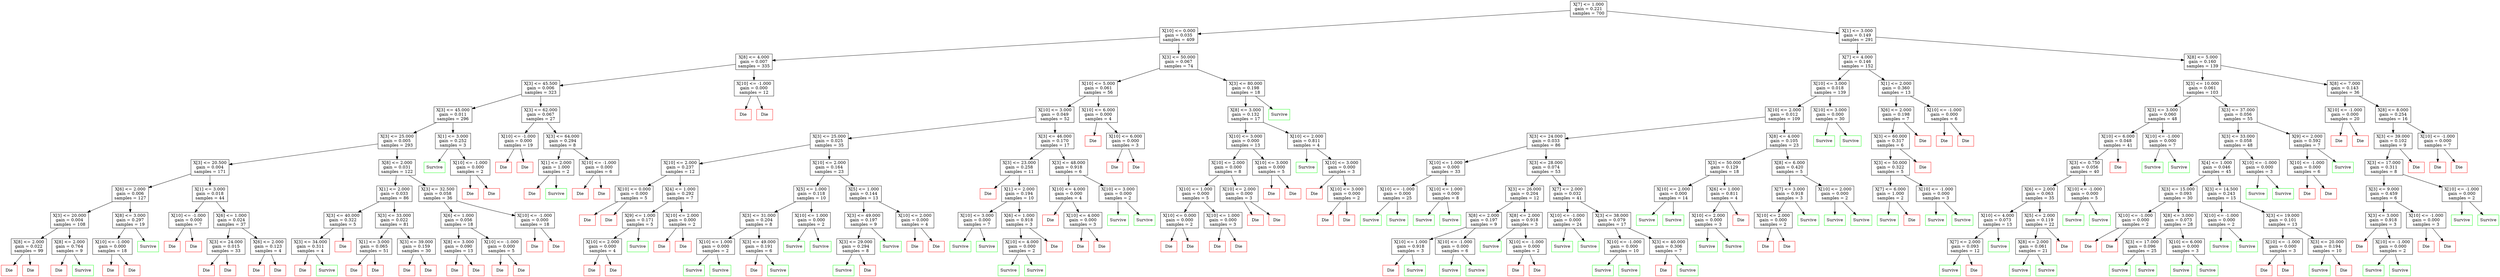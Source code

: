 digraph Tree {
node [shape=box] ;
1495046624.3190274 [label="X[7] <= 1.000\ngain = 0.221\nsamples = 700"] ;
1495046624.3191483 [label="X[10] <= 0.000\ngain = 0.035\nsamples = 409"] ;
1495046624.3190274 -> 1495046624.3191483 ;
1495046624.3192356 [label="X[8] <= 4.000\ngain = 0.007\nsamples = 335"] ;
1495046624.3191483 -> 1495046624.3192356 ;
1495046624.3193173 [label="X[3] <= 45.500\ngain = 0.006\nsamples = 323"] ;
1495046624.3192356 -> 1495046624.3193173 ;
1495046624.3193963 [label="X[3] <= 45.000\ngain = 0.011\nsamples = 296"] ;
1495046624.3193173 -> 1495046624.3193963 ;
1495046624.319476 [label="X[3] <= 25.000\ngain = 0.005\nsamples = 293"] ;
1495046624.3193963 -> 1495046624.319476 ;
1495046624.3195505 [label="X[3] <= 20.500\ngain = 0.004\nsamples = 171"] ;
1495046624.319476 -> 1495046624.3195505 ;
1495046624.3196285 [label="X[6] <= 2.000\ngain = 0.006\nsamples = 127"] ;
1495046624.3195505 -> 1495046624.3196285 ;
1495046624.3197067 [label="X[3] <= 20.000\ngain = 0.004\nsamples = 108"] ;
1495046624.3196285 -> 1495046624.3197067 ;
1495046624.3197832 [label="X[8] <= 2.000\ngain = 0.022\nsamples = 99"] ;
1495046624.3197067 -> 1495046624.3197832 ;
1495046624.3198612 [label = "Die", color = red] ;
1495046624.3197832 -> 1495046624.3198612 ;
1495046624.3199253 [label = "Die", color = red] ;
1495046624.3197832 -> 1495046624.3199253 ;
1495046624.3199859 [label="X[8] <= 2.000\ngain = 0.764\nsamples = 9"] ;
1495046624.3197067 -> 1495046624.3199859 ;
1495046624.3200614 [label = "Die", color = red] ;
1495046624.3199859 -> 1495046624.3200614 ;
1495046624.320119 [label = "Survive", color = green] ;
1495046624.3199859 -> 1495046624.320119 ;
1495046624.3201869 [label="X[8] <= 3.000\ngain = 0.297\nsamples = 19"] ;
1495046624.3196285 -> 1495046624.3201869 ;
1495046624.320264 [label="X[10] <= -1.000\ngain = 0.000\nsamples = 18"] ;
1495046624.3201869 -> 1495046624.320264 ;
1495046624.3203397 [label = "Die", color = red] ;
1495046624.320264 -> 1495046624.3203397 ;
1495046624.320396 [label = "Die", color = red] ;
1495046624.320264 -> 1495046624.320396 ;
1495046624.320454 [label = "Survive", color = green] ;
1495046624.3201869 -> 1495046624.320454 ;
1495046624.3205295 [label="X[1] <= 3.000\ngain = 0.018\nsamples = 44"] ;
1495046624.3195505 -> 1495046624.3205295 ;
1495046624.32061 [label="X[10] <= -1.000\ngain = 0.000\nsamples = 7"] ;
1495046624.3205295 -> 1495046624.32061 ;
1495046624.3207157 [label = "Die", color = red] ;
1495046624.32061 -> 1495046624.3207157 ;
1495046624.3207781 [label = "Die", color = red] ;
1495046624.32061 -> 1495046624.3207781 ;
1495046624.3208387 [label="X[6] <= 1.000\ngain = 0.024\nsamples = 37"] ;
1495046624.3205295 -> 1495046624.3208387 ;
1495046624.3209152 [label="X[3] <= 24.000\ngain = 0.015\nsamples = 33"] ;
1495046624.3208387 -> 1495046624.3209152 ;
1495046624.32099 [label = "Die", color = red] ;
1495046624.3209152 -> 1495046624.32099 ;
1495046624.321046 [label = "Die", color = red] ;
1495046624.3209152 -> 1495046624.321046 ;
1495046624.3211026 [label="X[6] <= 2.000\ngain = 0.123\nsamples = 4"] ;
1495046624.3208387 -> 1495046624.3211026 ;
1495046624.321178 [label = "Die", color = red] ;
1495046624.3211026 -> 1495046624.321178 ;
1495046624.3212342 [label = "Die", color = red] ;
1495046624.3211026 -> 1495046624.3212342 ;
1495046624.3213174 [label="X[8] <= 2.000\ngain = 0.031\nsamples = 122"] ;
1495046624.319476 -> 1495046624.3213174 ;
1495046624.321398 [label="X[1] <= 2.000\ngain = 0.033\nsamples = 86"] ;
1495046624.3213174 -> 1495046624.321398 ;
1495046624.3214755 [label="X[3] <= 40.000\ngain = 0.322\nsamples = 5"] ;
1495046624.321398 -> 1495046624.3214755 ;
1495046624.3215482 [label="X[3] <= 34.000\ngain = 0.311\nsamples = 4"] ;
1495046624.3214755 -> 1495046624.3215482 ;
1495046624.3216195 [label = "Die", color = red] ;
1495046624.3215482 -> 1495046624.3216195 ;
1495046624.3216746 [label = "Survive", color = green] ;
1495046624.3215482 -> 1495046624.3216746 ;
1495046624.321733 [label = "Die", color = red] ;
1495046624.3214755 -> 1495046624.321733 ;
1495046624.321794 [label="X[3] <= 33.000\ngain = 0.022\nsamples = 81"] ;
1495046624.321398 -> 1495046624.321794 ;
1495046624.321868 [label="X[1] <= 3.000\ngain = 0.065\nsamples = 51"] ;
1495046624.321794 -> 1495046624.321868 ;
1495046624.3219428 [label = "Die", color = red] ;
1495046624.321868 -> 1495046624.3219428 ;
1495046624.3220003 [label = "Die", color = red] ;
1495046624.321868 -> 1495046624.3220003 ;
1495046624.3220575 [label="X[3] <= 39.000\ngain = 0.159\nsamples = 30"] ;
1495046624.321794 -> 1495046624.3220575 ;
1495046624.3221297 [label = "Die", color = red] ;
1495046624.3220575 -> 1495046624.3221297 ;
1495046624.3221865 [label = "Die", color = red] ;
1495046624.3220575 -> 1495046624.3221865 ;
1495046624.3222618 [label="X[3] <= 32.500\ngain = 0.058\nsamples = 36"] ;
1495046624.3213174 -> 1495046624.3222618 ;
1495046624.3223379 [label="X[6] <= 1.000\ngain = 0.056\nsamples = 18"] ;
1495046624.3222618 -> 1495046624.3223379 ;
1495046624.322414 [label="X[8] <= 3.000\ngain = 0.090\nsamples = 13"] ;
1495046624.3223379 -> 1495046624.322414 ;
1495046624.3224878 [label = "Die", color = red] ;
1495046624.322414 -> 1495046624.3224878 ;
1495046624.3225446 [label = "Die", color = red] ;
1495046624.322414 -> 1495046624.3225446 ;
1495046624.3226008 [label="X[10] <= -1.000\ngain = 0.000\nsamples = 5"] ;
1495046624.3223379 -> 1495046624.3226008 ;
1495046624.3226748 [label = "Die", color = red] ;
1495046624.3226008 -> 1495046624.3226748 ;
1495046624.3227313 [label = "Die", color = red] ;
1495046624.3226008 -> 1495046624.3227313 ;
1495046624.322795 [label="X[10] <= -1.000\ngain = 0.000\nsamples = 18"] ;
1495046624.3222618 -> 1495046624.322795 ;
1495046624.322871 [label = "Die", color = red] ;
1495046624.322795 -> 1495046624.322871 ;
1495046624.32298 [label = "Die", color = red] ;
1495046624.322795 -> 1495046624.32298 ;
1495046624.3230724 [label="X[1] <= 3.000\ngain = 0.252\nsamples = 3"] ;
1495046624.3193963 -> 1495046624.3230724 ;
1495046624.3231542 [label = "Survive", color = green] ;
1495046624.3230724 -> 1495046624.3231542 ;
1495046624.3232126 [label="X[10] <= -1.000\ngain = 0.000\nsamples = 2"] ;
1495046624.3230724 -> 1495046624.3232126 ;
1495046624.3232887 [label = "Die", color = red] ;
1495046624.3232126 -> 1495046624.3232887 ;
1495046624.323347 [label = "Die", color = red] ;
1495046624.3232126 -> 1495046624.323347 ;
1495046624.3234262 [label="X[3] <= 62.000\ngain = 0.067\nsamples = 27"] ;
1495046624.3193173 -> 1495046624.3234262 ;
1495046624.3235035 [label="X[10] <= -1.000\ngain = 0.000\nsamples = 19"] ;
1495046624.3234262 -> 1495046624.3235035 ;
1495046624.32358 [label = "Die", color = red] ;
1495046624.3235035 -> 1495046624.32358 ;
1495046624.323637 [label = "Die", color = red] ;
1495046624.3235035 -> 1495046624.323637 ;
1495046624.3236935 [label="X[3] <= 64.000\ngain = 0.294\nsamples = 8"] ;
1495046624.3234262 -> 1495046624.3236935 ;
1495046624.3237672 [label="X[1] <= 2.000\ngain = 1.000\nsamples = 2"] ;
1495046624.3236935 -> 1495046624.3237672 ;
1495046624.323841 [label = "Die", color = red] ;
1495046624.3237672 -> 1495046624.323841 ;
1495046624.3238983 [label = "Survive", color = green] ;
1495046624.3237672 -> 1495046624.3238983 ;
1495046624.323957 [label="X[10] <= -1.000\ngain = 0.000\nsamples = 6"] ;
1495046624.3236935 -> 1495046624.323957 ;
1495046624.324032 [label = "Die", color = red] ;
1495046624.323957 -> 1495046624.324032 ;
1495046624.3240879 [label = "Die", color = red] ;
1495046624.323957 -> 1495046624.3240879 ;
1495046624.3241708 [label="X[10] <= -1.000\ngain = 0.000\nsamples = 12"] ;
1495046624.3192356 -> 1495046624.3241708 ;
1495046624.3242505 [label = "Die", color = red] ;
1495046624.3241708 -> 1495046624.3242505 ;
1495046624.324308 [label = "Die", color = red] ;
1495046624.3241708 -> 1495046624.324308 ;
1495046624.3243809 [label="X[3] <= 50.000\ngain = 0.067\nsamples = 74"] ;
1495046624.3191483 -> 1495046624.3243809 ;
1495046624.3244576 [label="X[10] <= 5.000\ngain = 0.061\nsamples = 56"] ;
1495046624.3243809 -> 1495046624.3244576 ;
1495046624.3245335 [label="X[10] <= 3.000\ngain = 0.049\nsamples = 52"] ;
1495046624.3244576 -> 1495046624.3245335 ;
1495046624.3246074 [label="X[3] <= 25.000\ngain = 0.025\nsamples = 35"] ;
1495046624.3245335 -> 1495046624.3246074 ;
1495046624.3246799 [label="X[10] <= 2.000\ngain = 0.237\nsamples = 12"] ;
1495046624.3246074 -> 1495046624.3246799 ;
1495046624.3247554 [label="X[10] <= 0.000\ngain = 0.000\nsamples = 5"] ;
1495046624.3246799 -> 1495046624.3247554 ;
1495046624.3248274 [label = "Die", color = red] ;
1495046624.3247554 -> 1495046624.3248274 ;
1495046624.3248837 [label = "Die", color = red] ;
1495046624.3247554 -> 1495046624.3248837 ;
1495046624.3249412 [label="X[4] <= 1.000\ngain = 0.292\nsamples = 7"] ;
1495046624.3246799 -> 1495046624.3249412 ;
1495046624.325018 [label="X[9] <= 1.000\ngain = 0.171\nsamples = 5"] ;
1495046624.3249412 -> 1495046624.325018 ;
1495046624.3250952 [label="X[10] <= 2.000\ngain = 0.000\nsamples = 4"] ;
1495046624.325018 -> 1495046624.3250952 ;
1495046624.3251698 [label = "Die", color = red] ;
1495046624.3250952 -> 1495046624.3251698 ;
1495046624.3252273 [label = "Die", color = red] ;
1495046624.3250952 -> 1495046624.3252273 ;
1495046624.325286 [label = "Survive", color = green] ;
1495046624.325018 -> 1495046624.325286 ;
1495046624.3253486 [label="X[10] <= 2.000\ngain = 0.000\nsamples = 2"] ;
1495046624.3249412 -> 1495046624.3253486 ;
1495046624.3254254 [label = "Die", color = red] ;
1495046624.3253486 -> 1495046624.3254254 ;
1495046624.325482 [label = "Die", color = red] ;
1495046624.3253486 -> 1495046624.325482 ;
1495046624.3255577 [label="X[10] <= 2.000\ngain = 0.164\nsamples = 23"] ;
1495046624.3246074 -> 1495046624.3255577 ;
1495046624.32564 [label="X[5] <= 1.000\ngain = 0.118\nsamples = 10"] ;
1495046624.3255577 -> 1495046624.32564 ;
1495046624.325716 [label="X[3] <= 31.000\ngain = 0.204\nsamples = 8"] ;
1495046624.32564 -> 1495046624.325716 ;
1495046624.3257868 [label="X[10] <= 1.000\ngain = 0.000\nsamples = 2"] ;
1495046624.325716 -> 1495046624.3257868 ;
1495046624.32586 [label = "Survive", color = green] ;
1495046624.3257868 -> 1495046624.32586 ;
1495046624.3259168 [label = "Survive", color = green] ;
1495046624.3257868 -> 1495046624.3259168 ;
1495046624.3259764 [label="X[3] <= 49.000\ngain = 0.191\nsamples = 6"] ;
1495046624.325716 -> 1495046624.3259764 ;
1495046624.3260496 [label = "Die", color = red] ;
1495046624.3259764 -> 1495046624.3260496 ;
1495046624.3261056 [label = "Survive", color = green] ;
1495046624.3259764 -> 1495046624.3261056 ;
1495046624.3261714 [label="X[10] <= 1.000\ngain = 0.000\nsamples = 2"] ;
1495046624.32564 -> 1495046624.3261714 ;
1495046624.3262482 [label = "Survive", color = green] ;
1495046624.3261714 -> 1495046624.3262482 ;
1495046624.3263047 [label = "Survive", color = green] ;
1495046624.3261714 -> 1495046624.3263047 ;
1495046624.326373 [label="X[5] <= 1.000\ngain = 0.144\nsamples = 13"] ;
1495046624.3255577 -> 1495046624.326373 ;
1495046624.3264518 [label="X[3] <= 49.000\ngain = 0.197\nsamples = 9"] ;
1495046624.326373 -> 1495046624.3264518 ;
1495046624.3265252 [label="X[3] <= 29.000\ngain = 0.294\nsamples = 8"] ;
1495046624.3264518 -> 1495046624.3265252 ;
1495046624.3265965 [label = "Survive", color = green] ;
1495046624.3265252 -> 1495046624.3265965 ;
1495046624.3266537 [label = "Die", color = red] ;
1495046624.3265252 -> 1495046624.3266537 ;
1495046624.3267121 [label = "Survive", color = green] ;
1495046624.3264518 -> 1495046624.3267121 ;
1495046624.3267748 [label="X[10] <= 2.000\ngain = 0.000\nsamples = 4"] ;
1495046624.326373 -> 1495046624.3267748 ;
1495046624.3268507 [label = "Die", color = red] ;
1495046624.3267748 -> 1495046624.3268507 ;
1495046624.326956 [label = "Die", color = red] ;
1495046624.3267748 -> 1495046624.326956 ;
1495046624.327048 [label="X[3] <= 46.000\ngain = 0.170\nsamples = 17"] ;
1495046624.3245335 -> 1495046624.327048 ;
1495046624.3271265 [label="X[3] <= 23.000\ngain = 0.258\nsamples = 11"] ;
1495046624.327048 -> 1495046624.3271265 ;
1495046624.3272007 [label = "Die", color = red] ;
1495046624.3271265 -> 1495046624.3272007 ;
1495046624.3272588 [label="X[1] <= 2.000\ngain = 0.194\nsamples = 10"] ;
1495046624.3271265 -> 1495046624.3272588 ;
1495046624.3273332 [label="X[10] <= 3.000\ngain = 0.000\nsamples = 7"] ;
1495046624.3272588 -> 1495046624.3273332 ;
1495046624.3274086 [label = "Survive", color = green] ;
1495046624.3273332 -> 1495046624.3274086 ;
1495046624.3274646 [label = "Survive", color = green] ;
1495046624.3273332 -> 1495046624.3274646 ;
1495046624.3275235 [label="X[6] <= 1.000\ngain = 0.918\nsamples = 3"] ;
1495046624.3272588 -> 1495046624.3275235 ;
1495046624.3275993 [label="X[10] <= 4.000\ngain = 0.000\nsamples = 2"] ;
1495046624.3275235 -> 1495046624.3275993 ;
1495046624.3276734 [label = "Survive", color = green] ;
1495046624.3275993 -> 1495046624.3276734 ;
1495046624.327731 [label = "Survive", color = green] ;
1495046624.3275993 -> 1495046624.327731 ;
1495046624.3277874 [label = "Die", color = red] ;
1495046624.3275235 -> 1495046624.3277874 ;
1495046624.327863 [label="X[3] <= 48.000\ngain = 0.918\nsamples = 6"] ;
1495046624.327048 -> 1495046624.327863 ;
1495046624.32794 [label="X[10] <= 4.000\ngain = 0.000\nsamples = 4"] ;
1495046624.327863 -> 1495046624.32794 ;
1495046624.328016 [label = "Die", color = red] ;
1495046624.32794 -> 1495046624.328016 ;
1495046624.3280745 [label="X[10] <= 4.000\ngain = 0.000\nsamples = 3"] ;
1495046624.32794 -> 1495046624.3280745 ;
1495046624.3281496 [label = "Die", color = red] ;
1495046624.3280745 -> 1495046624.3281496 ;
1495046624.3282058 [label = "Die", color = red] ;
1495046624.3280745 -> 1495046624.3282058 ;
1495046624.32827 [label="X[10] <= 3.000\ngain = 0.000\nsamples = 2"] ;
1495046624.327863 -> 1495046624.32827 ;
1495046624.3283458 [label = "Survive", color = green] ;
1495046624.32827 -> 1495046624.3283458 ;
1495046624.3284037 [label = "Survive", color = green] ;
1495046624.32827 -> 1495046624.3284037 ;
1495046624.3284879 [label="X[10] <= 6.000\ngain = 0.000\nsamples = 4"] ;
1495046624.3244576 -> 1495046624.3284879 ;
1495046624.328567 [label = "Die", color = red] ;
1495046624.3284879 -> 1495046624.328567 ;
1495046624.3286238 [label="X[10] <= 6.000\ngain = 0.000\nsamples = 3"] ;
1495046624.3284879 -> 1495046624.3286238 ;
1495046624.3286989 [label = "Die", color = red] ;
1495046624.3286238 -> 1495046624.3286989 ;
1495046624.3287559 [label = "Die", color = red] ;
1495046624.3286238 -> 1495046624.3287559 ;
1495046624.3288345 [label="X[3] <= 80.000\ngain = 0.198\nsamples = 18"] ;
1495046624.3243809 -> 1495046624.3288345 ;
1495046624.3289118 [label="X[8] <= 3.000\ngain = 0.132\nsamples = 17"] ;
1495046624.3288345 -> 1495046624.3289118 ;
1495046624.3289897 [label="X[10] <= 3.000\ngain = 0.000\nsamples = 13"] ;
1495046624.3289118 -> 1495046624.3289897 ;
1495046624.3290646 [label="X[10] <= 2.000\ngain = 0.000\nsamples = 8"] ;
1495046624.3289897 -> 1495046624.3290646 ;
1495046624.3291397 [label="X[10] <= 1.000\ngain = 0.000\nsamples = 5"] ;
1495046624.3290646 -> 1495046624.3291397 ;
1495046624.3292155 [label="X[10] <= 0.000\ngain = 0.000\nsamples = 2"] ;
1495046624.3291397 -> 1495046624.3292155 ;
1495046624.329289 [label = "Die", color = red] ;
1495046624.3292155 -> 1495046624.329289 ;
1495046624.3293476 [label = "Die", color = red] ;
1495046624.3292155 -> 1495046624.3293476 ;
1495046624.3294067 [label="X[10] <= 1.000\ngain = 0.000\nsamples = 3"] ;
1495046624.3291397 -> 1495046624.3294067 ;
1495046624.3294818 [label = "Die", color = red] ;
1495046624.3294067 -> 1495046624.3294818 ;
1495046624.3295374 [label = "Die", color = red] ;
1495046624.3294067 -> 1495046624.3295374 ;
1495046624.329601 [label="X[10] <= 2.000\ngain = 0.000\nsamples = 3"] ;
1495046624.3290646 -> 1495046624.329601 ;
1495046624.3296764 [label = "Die", color = red] ;
1495046624.329601 -> 1495046624.3296764 ;
1495046624.3297327 [label = "Die", color = red] ;
1495046624.329601 -> 1495046624.3297327 ;
1495046624.329805 [label="X[10] <= 3.000\ngain = 0.000\nsamples = 5"] ;
1495046624.3289897 -> 1495046624.329805 ;
1495046624.3298829 [label = "Die", color = red] ;
1495046624.329805 -> 1495046624.3298829 ;
1495046624.329941 [label = "Die", color = red] ;
1495046624.329805 -> 1495046624.329941 ;
1495046624.3300128 [label="X[10] <= 2.000\ngain = 0.811\nsamples = 4"] ;
1495046624.3289118 -> 1495046624.3300128 ;
1495046624.330094 [label = "Survive", color = green] ;
1495046624.3300128 -> 1495046624.330094 ;
1495046624.3301518 [label="X[10] <= 3.000\ngain = 0.000\nsamples = 3"] ;
1495046624.3300128 -> 1495046624.3301518 ;
1495046624.330229 [label = "Die", color = red] ;
1495046624.3301518 -> 1495046624.330229 ;
1495046624.330286 [label="X[10] <= 3.000\ngain = 0.000\nsamples = 2"] ;
1495046624.3301518 -> 1495046624.330286 ;
1495046624.330362 [label = "Die", color = red] ;
1495046624.330286 -> 1495046624.330362 ;
1495046624.3304203 [label = "Die", color = red] ;
1495046624.330286 -> 1495046624.3304203 ;
1495046624.3304996 [label = "Survive", color = green] ;
1495046624.3288345 -> 1495046624.3304996 ;
1495046624.3306694 [label="X[1] <= 3.000\ngain = 0.149\nsamples = 291"] ;
1495046624.3190274 -> 1495046624.3306694 ;
1495046624.3307571 [label="X[7] <= 4.000\ngain = 0.146\nsamples = 152"] ;
1495046624.3306694 -> 1495046624.3307571 ;
1495046624.3308349 [label="X[10] <= 3.000\ngain = 0.018\nsamples = 139"] ;
1495046624.3307571 -> 1495046624.3308349 ;
1495046624.3309767 [label="X[10] <= 2.000\ngain = 0.012\nsamples = 109"] ;
1495046624.3308349 -> 1495046624.3309767 ;
1495046624.3310633 [label="X[3] <= 24.000\ngain = 0.033\nsamples = 86"] ;
1495046624.3309767 -> 1495046624.3310633 ;
1495046624.3311055 [label="X[10] <= 1.000\ngain = 0.000\nsamples = 33"] ;
1495046624.3310633 -> 1495046624.3311055 ;
1495046624.3311467 [label="X[10] <= -1.000\ngain = 0.000\nsamples = 25"] ;
1495046624.3311055 -> 1495046624.3311467 ;
1495046624.3311899 [label = "Survive", color = green] ;
1495046624.3311467 -> 1495046624.3311899 ;
1495046624.3312242 [label = "Survive", color = green] ;
1495046624.3311467 -> 1495046624.3312242 ;
1495046624.3312569 [label="X[10] <= 1.000\ngain = 0.000\nsamples = 8"] ;
1495046624.3311055 -> 1495046624.3312569 ;
1495046624.3312979 [label = "Survive", color = green] ;
1495046624.3312569 -> 1495046624.3312979 ;
1495046624.3313303 [label = "Survive", color = green] ;
1495046624.3312569 -> 1495046624.3313303 ;
1495046624.3313668 [label="X[3] <= 28.000\ngain = 0.074\nsamples = 53"] ;
1495046624.3310633 -> 1495046624.3313668 ;
1495046624.3314092 [label="X[3] <= 26.000\ngain = 0.204\nsamples = 12"] ;
1495046624.3313668 -> 1495046624.3314092 ;
1495046624.3314495 [label="X[8] <= 2.000\ngain = 0.197\nsamples = 9"] ;
1495046624.3314092 -> 1495046624.3314495 ;
1495046624.3314908 [label="X[10] <= 1.000\ngain = 0.918\nsamples = 3"] ;
1495046624.3314495 -> 1495046624.3314908 ;
1495046624.3319924 [label = "Die", color = red] ;
1495046624.3314908 -> 1495046624.3319924 ;
1495046624.3320463 [label = "Survive", color = green] ;
1495046624.3314908 -> 1495046624.3320463 ;
1495046624.3320823 [label="X[10] <= -1.000\ngain = 0.000\nsamples = 6"] ;
1495046624.3314495 -> 1495046624.3320823 ;
1495046624.3321307 [label = "Survive", color = green] ;
1495046624.3320823 -> 1495046624.3321307 ;
1495046624.3321624 [label = "Survive", color = green] ;
1495046624.3320823 -> 1495046624.3321624 ;
1495046624.3322005 [label="X[8] <= 2.000\ngain = 0.918\nsamples = 3"] ;
1495046624.3314092 -> 1495046624.3322005 ;
1495046624.3322434 [label = "Survive", color = green] ;
1495046624.3322005 -> 1495046624.3322434 ;
1495046624.332275 [label="X[10] <= -1.000\ngain = 0.000\nsamples = 2"] ;
1495046624.3322005 -> 1495046624.332275 ;
1495046624.3323157 [label = "Die", color = red] ;
1495046624.332275 -> 1495046624.3323157 ;
1495046624.3323476 [label = "Die", color = red] ;
1495046624.332275 -> 1495046624.3323476 ;
1495046624.3323884 [label="X[7] <= 2.000\ngain = 0.032\nsamples = 41"] ;
1495046624.3313668 -> 1495046624.3323884 ;
1495046624.332433 [label="X[10] <= -1.000\ngain = 0.000\nsamples = 24"] ;
1495046624.3323884 -> 1495046624.332433 ;
1495046624.332475 [label = "Survive", color = green] ;
1495046624.332433 -> 1495046624.332475 ;
1495046624.332506 [label = "Survive", color = green] ;
1495046624.332433 -> 1495046624.332506 ;
1495046624.332537 [label="X[3] <= 38.000\ngain = 0.079\nsamples = 17"] ;
1495046624.3323884 -> 1495046624.332537 ;
1495046624.332577 [label="X[10] <= -1.000\ngain = 0.000\nsamples = 10"] ;
1495046624.332537 -> 1495046624.332577 ;
1495046624.3326178 [label = "Survive", color = green] ;
1495046624.332577 -> 1495046624.3326178 ;
1495046624.3326495 [label = "Survive", color = green] ;
1495046624.332577 -> 1495046624.3326495 ;
1495046624.3326802 [label="X[3] <= 40.000\ngain = 0.306\nsamples = 7"] ;
1495046624.332537 -> 1495046624.3326802 ;
1495046624.3327196 [label = "Die", color = red] ;
1495046624.3326802 -> 1495046624.3327196 ;
1495046624.3327498 [label = "Survive", color = green] ;
1495046624.3326802 -> 1495046624.3327498 ;
1495046624.3328013 [label="X[8] <= 4.000\ngain = 0.105\nsamples = 23"] ;
1495046624.3309767 -> 1495046624.3328013 ;
1495046624.3328462 [label="X[3] <= 50.000\ngain = 0.129\nsamples = 18"] ;
1495046624.3328013 -> 1495046624.3328462 ;
1495046624.3328867 [label="X[10] <= 2.000\ngain = 0.000\nsamples = 14"] ;
1495046624.3328462 -> 1495046624.3328867 ;
1495046624.3329275 [label = "Survive", color = green] ;
1495046624.3328867 -> 1495046624.3329275 ;
1495046624.3329585 [label = "Survive", color = green] ;
1495046624.3328867 -> 1495046624.3329585 ;
1495046624.3329897 [label="X[6] <= 1.000\ngain = 0.811\nsamples = 4"] ;
1495046624.3328462 -> 1495046624.3329897 ;
1495046624.3330302 [label="X[10] <= 2.000\ngain = 0.000\nsamples = 3"] ;
1495046624.3329897 -> 1495046624.3330302 ;
1495046624.3330705 [label = "Survive", color = green] ;
1495046624.3330302 -> 1495046624.3330705 ;
1495046624.3331013 [label = "Survive", color = green] ;
1495046624.3330302 -> 1495046624.3331013 ;
1495046624.3331325 [label = "Die", color = red] ;
1495046624.3329897 -> 1495046624.3331325 ;
1495046624.3331707 [label="X[8] <= 6.000\ngain = 0.420\nsamples = 5"] ;
1495046624.3328013 -> 1495046624.3331707 ;
1495046624.333215 [label="X[7] <= 3.000\ngain = 0.918\nsamples = 3"] ;
1495046624.3331707 -> 1495046624.333215 ;
1495046624.3332565 [label="X[10] <= 2.000\ngain = 0.000\nsamples = 2"] ;
1495046624.333215 -> 1495046624.3332565 ;
1495046624.3332968 [label = "Die", color = red] ;
1495046624.3332565 -> 1495046624.3332968 ;
1495046624.333328 [label = "Die", color = red] ;
1495046624.3332565 -> 1495046624.333328 ;
1495046624.3333597 [label = "Survive", color = green] ;
1495046624.333215 -> 1495046624.3333597 ;
1495046624.3333945 [label="X[10] <= 2.000\ngain = 0.000\nsamples = 2"] ;
1495046624.3331707 -> 1495046624.3333945 ;
1495046624.3334355 [label = "Survive", color = green] ;
1495046624.3333945 -> 1495046624.3334355 ;
1495046624.3334665 [label = "Survive", color = green] ;
1495046624.3333945 -> 1495046624.3334665 ;
1495046624.3335145 [label="X[10] <= 3.000\ngain = 0.000\nsamples = 30"] ;
1495046624.3308349 -> 1495046624.3335145 ;
1495046624.333558 [label = "Survive", color = green] ;
1495046624.3335145 -> 1495046624.333558 ;
1495046624.33359 [label = "Survive", color = green] ;
1495046624.3335145 -> 1495046624.33359 ;
1495046624.333631 [label="X[1] <= 2.000\ngain = 0.360\nsamples = 13"] ;
1495046624.3307571 -> 1495046624.333631 ;
1495046624.3336754 [label="X[6] <= 2.000\ngain = 0.198\nsamples = 7"] ;
1495046624.333631 -> 1495046624.3336754 ;
1495046624.3337173 [label="X[3] <= 60.000\ngain = 0.317\nsamples = 6"] ;
1495046624.3336754 -> 1495046624.3337173 ;
1495046624.333757 [label="X[3] <= 50.000\ngain = 0.322\nsamples = 5"] ;
1495046624.3337173 -> 1495046624.333757 ;
1495046624.3337958 [label="X[7] <= 6.000\ngain = 1.000\nsamples = 2"] ;
1495046624.333757 -> 1495046624.3337958 ;
1495046624.333837 [label = "Survive", color = green] ;
1495046624.3337958 -> 1495046624.333837 ;
1495046624.3338687 [label = "Die", color = red] ;
1495046624.3337958 -> 1495046624.3338687 ;
1495046624.3339002 [label="X[10] <= -1.000\ngain = 0.000\nsamples = 3"] ;
1495046624.333757 -> 1495046624.3339002 ;
1495046624.3339427 [label = "Survive", color = green] ;
1495046624.3339002 -> 1495046624.3339427 ;
1495046624.3339744 [label = "Survive", color = green] ;
1495046624.3339002 -> 1495046624.3339744 ;
1495046624.33401 [label = "Die", color = red] ;
1495046624.3337173 -> 1495046624.33401 ;
1495046624.3340461 [label = "Die", color = red] ;
1495046624.3336754 -> 1495046624.3340461 ;
1495046624.3340833 [label="X[10] <= -1.000\ngain = 0.000\nsamples = 6"] ;
1495046624.333631 -> 1495046624.3340833 ;
1495046624.3341265 [label = "Die", color = red] ;
1495046624.3340833 -> 1495046624.3341265 ;
1495046624.334158 [label = "Die", color = red] ;
1495046624.3340833 -> 1495046624.334158 ;
1495046624.3342006 [label="X[8] <= 5.000\ngain = 0.160\nsamples = 139"] ;
1495046624.3306694 -> 1495046624.3342006 ;
1495046624.3342454 [label="X[3] <= 10.000\ngain = 0.061\nsamples = 103"] ;
1495046624.3342006 -> 1495046624.3342454 ;
1495046624.3342862 [label="X[3] <= 3.000\ngain = 0.060\nsamples = 48"] ;
1495046624.3342454 -> 1495046624.3342862 ;
1495046624.3343263 [label="X[10] <= 6.000\ngain = 0.048\nsamples = 41"] ;
1495046624.3342862 -> 1495046624.3343263 ;
1495046624.3343678 [label="X[3] <= 0.750\ngain = 0.056\nsamples = 40"] ;
1495046624.3343263 -> 1495046624.3343678 ;
1495046624.3344076 [label="X[6] <= 2.000\ngain = 0.063\nsamples = 35"] ;
1495046624.3343678 -> 1495046624.3344076 ;
1495046624.334449 [label="X[10] <= 4.000\ngain = 0.073\nsamples = 13"] ;
1495046624.3344076 -> 1495046624.334449 ;
1495046624.3344903 [label="X[7] <= 2.000\ngain = 0.093\nsamples = 12"] ;
1495046624.334449 -> 1495046624.3344903 ;
1495046624.3345313 [label = "Survive", color = green] ;
1495046624.3344903 -> 1495046624.3345313 ;
1495046624.334563 [label = "Die", color = red] ;
1495046624.3344903 -> 1495046624.334563 ;
1495046624.334595 [label = "Survive", color = green] ;
1495046624.334449 -> 1495046624.334595 ;
1495046624.3346295 [label="X[5] <= 2.000\ngain = 0.119\nsamples = 22"] ;
1495046624.3344076 -> 1495046624.3346295 ;
1495046624.334672 [label="X[8] <= 2.000\ngain = 0.061\nsamples = 21"] ;
1495046624.3346295 -> 1495046624.334672 ;
1495046624.3347137 [label = "Survive", color = green] ;
1495046624.334672 -> 1495046624.3347137 ;
1495046624.3347452 [label = "Survive", color = green] ;
1495046624.334672 -> 1495046624.3347452 ;
1495046624.3347762 [label = "Die", color = red] ;
1495046624.3346295 -> 1495046624.3347762 ;
1495046624.334815 [label="X[10] <= -1.000\ngain = 0.000\nsamples = 5"] ;
1495046624.3343678 -> 1495046624.334815 ;
1495046624.3348582 [label = "Survive", color = green] ;
1495046624.334815 -> 1495046624.3348582 ;
1495046624.3349237 [label = "Survive", color = green] ;
1495046624.334815 -> 1495046624.3349237 ;
1495046624.3349674 [label = "Die", color = red] ;
1495046624.3343263 -> 1495046624.3349674 ;
1495046624.3350048 [label="X[10] <= -1.000\ngain = 0.000\nsamples = 7"] ;
1495046624.3342862 -> 1495046624.3350048 ;
1495046624.3350496 [label = "Survive", color = green] ;
1495046624.3350048 -> 1495046624.3350496 ;
1495046624.3350818 [label = "Survive", color = green] ;
1495046624.3350048 -> 1495046624.3350818 ;
1495046624.3351216 [label="X[3] <= 37.000\ngain = 0.056\nsamples = 55"] ;
1495046624.3342454 -> 1495046624.3351216 ;
1495046624.3351655 [label="X[3] <= 33.000\ngain = 0.058\nsamples = 48"] ;
1495046624.3351216 -> 1495046624.3351655 ;
1495046624.335206 [label="X[4] <= 1.000\ngain = 0.046\nsamples = 45"] ;
1495046624.3351655 -> 1495046624.335206 ;
1495046624.3352473 [label="X[3] <= 15.000\ngain = 0.093\nsamples = 30"] ;
1495046624.335206 -> 1495046624.3352473 ;
1495046624.3352873 [label="X[10] <= -1.000\ngain = 0.000\nsamples = 2"] ;
1495046624.3352473 -> 1495046624.3352873 ;
1495046624.3353286 [label = "Die", color = red] ;
1495046624.3352873 -> 1495046624.3353286 ;
1495046624.3353596 [label = "Die", color = red] ;
1495046624.3352873 -> 1495046624.3353596 ;
1495046624.335392 [label="X[8] <= 3.000\ngain = 0.073\nsamples = 28"] ;
1495046624.3352473 -> 1495046624.335392 ;
1495046624.335433 [label="X[3] <= 17.000\ngain = 0.096\nsamples = 25"] ;
1495046624.335392 -> 1495046624.335433 ;
1495046624.3354719 [label = "Survive", color = green] ;
1495046624.335433 -> 1495046624.3354719 ;
1495046624.335502 [label = "Survive", color = green] ;
1495046624.335433 -> 1495046624.335502 ;
1495046624.335533 [label="X[10] <= 6.000\ngain = 0.000\nsamples = 3"] ;
1495046624.335392 -> 1495046624.335533 ;
1495046624.3355732 [label = "Survive", color = green] ;
1495046624.335533 -> 1495046624.3355732 ;
1495046624.3356044 [label = "Survive", color = green] ;
1495046624.335533 -> 1495046624.3356044 ;
1495046624.335644 [label="X[3] <= 14.500\ngain = 0.243\nsamples = 15"] ;
1495046624.335206 -> 1495046624.335644 ;
1495046624.3356857 [label="X[10] <= -1.000\ngain = 0.000\nsamples = 2"] ;
1495046624.335644 -> 1495046624.3356857 ;
1495046624.3357272 [label = "Survive", color = green] ;
1495046624.3356857 -> 1495046624.3357272 ;
1495046624.3357584 [label = "Survive", color = green] ;
1495046624.3356857 -> 1495046624.3357584 ;
1495046624.3357902 [label="X[3] <= 19.000\ngain = 0.101\nsamples = 13"] ;
1495046624.335644 -> 1495046624.3357902 ;
1495046624.3358295 [label="X[10] <= -1.000\ngain = 0.000\nsamples = 3"] ;
1495046624.3357902 -> 1495046624.3358295 ;
1495046624.3358712 [label = "Die", color = red] ;
1495046624.3358295 -> 1495046624.3358712 ;
1495046624.3359027 [label = "Die", color = red] ;
1495046624.3358295 -> 1495046624.3359027 ;
1495046624.3359334 [label="X[3] <= 20.000\ngain = 0.194\nsamples = 10"] ;
1495046624.3357902 -> 1495046624.3359334 ;
1495046624.3359728 [label = "Survive", color = green] ;
1495046624.3359334 -> 1495046624.3359728 ;
1495046624.336004 [label = "Die", color = red] ;
1495046624.3359334 -> 1495046624.336004 ;
1495046624.3360474 [label="X[10] <= -1.000\ngain = 0.000\nsamples = 3"] ;
1495046624.3351655 -> 1495046624.3360474 ;
1495046624.3360908 [label = "Survive", color = green] ;
1495046624.3360474 -> 1495046624.3360908 ;
1495046624.3361225 [label = "Survive", color = green] ;
1495046624.3360474 -> 1495046624.3361225 ;
1495046624.3361611 [label="X[9] <= 2.000\ngain = 0.592\nsamples = 7"] ;
1495046624.3351216 -> 1495046624.3361611 ;
1495046624.3362045 [label="X[10] <= -1.000\ngain = 0.000\nsamples = 6"] ;
1495046624.3361611 -> 1495046624.3362045 ;
1495046624.3362472 [label = "Die", color = red] ;
1495046624.3362045 -> 1495046624.3362472 ;
1495046624.3362792 [label = "Die", color = red] ;
1495046624.3362045 -> 1495046624.3362792 ;
1495046624.3363106 [label = "Survive", color = green] ;
1495046624.3361611 -> 1495046624.3363106 ;
1495046624.3363566 [label="X[8] <= 7.000\ngain = 0.143\nsamples = 36"] ;
1495046624.3342006 -> 1495046624.3363566 ;
1495046624.336401 [label="X[10] <= -1.000\ngain = 0.000\nsamples = 20"] ;
1495046624.3363566 -> 1495046624.336401 ;
1495046624.3364427 [label = "Die", color = red] ;
1495046624.336401 -> 1495046624.3364427 ;
1495046624.3364751 [label = "Die", color = red] ;
1495046624.336401 -> 1495046624.3364751 ;
1495046624.3365061 [label="X[8] <= 8.000\ngain = 0.254\nsamples = 16"] ;
1495046624.3363566 -> 1495046624.3365061 ;
1495046624.3365476 [label="X[3] <= 39.000\ngain = 0.102\nsamples = 9"] ;
1495046624.3365061 -> 1495046624.3365476 ;
1495046624.336588 [label="X[3] <= 17.000\ngain = 0.311\nsamples = 8"] ;
1495046624.3365476 -> 1495046624.336588 ;
1495046624.336626 [label="X[3] <= 9.000\ngain = 0.459\nsamples = 6"] ;
1495046624.336588 -> 1495046624.336626 ;
1495046624.3366642 [label="X[3] <= 3.000\ngain = 0.918\nsamples = 3"] ;
1495046624.336626 -> 1495046624.3366642 ;
1495046624.3367028 [label = "Die", color = red] ;
1495046624.3366642 -> 1495046624.3367028 ;
1495046624.336734 [label="X[10] <= -1.000\ngain = 0.000\nsamples = 2"] ;
1495046624.3366642 -> 1495046624.336734 ;
1495046624.336775 [label = "Survive", color = green] ;
1495046624.336734 -> 1495046624.336775 ;
1495046624.336806 [label = "Survive", color = green] ;
1495046624.336734 -> 1495046624.336806 ;
1495046624.3368416 [label="X[10] <= -1.000\ngain = 0.000\nsamples = 3"] ;
1495046624.336626 -> 1495046624.3368416 ;
1495046624.3368845 [label = "Die", color = red] ;
1495046624.3368416 -> 1495046624.3368845 ;
1495046624.336916 [label = "Die", color = red] ;
1495046624.3368416 -> 1495046624.336916 ;
1495046624.3369534 [label="X[10] <= -1.000\ngain = 0.000\nsamples = 2"] ;
1495046624.336588 -> 1495046624.3369534 ;
1495046624.336997 [label = "Survive", color = green] ;
1495046624.3369534 -> 1495046624.336997 ;
1495046624.337028 [label = "Survive", color = green] ;
1495046624.3369534 -> 1495046624.337028 ;
1495046624.337066 [label = "Die", color = red] ;
1495046624.3365476 -> 1495046624.337066 ;
1495046624.3371027 [label="X[10] <= -1.000\ngain = 0.000\nsamples = 7"] ;
1495046624.3365061 -> 1495046624.3371027 ;
1495046624.3371456 [label = "Die", color = red] ;
1495046624.3371027 -> 1495046624.3371456 ;
1495046624.337177 [label = "Die", color = red] ;
1495046624.3371027 -> 1495046624.337177 ;
}